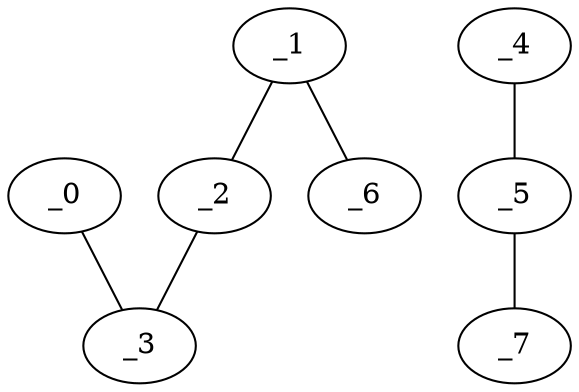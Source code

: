 graph EP1_0148 {
	_0	 [x="1.71792",
		y="2.33976"];
	_3	 [x="0.112025",
		y="2.9837"];
	_0 -- _3;
	_1	 [x="2.25",
		y="0.71"];
	_2	 [x="0.212377",
		y="0.418823"];
	_1 -- _2;
	_6	 [x="1.40857",
		y="0.0450289"];
	_1 -- _6;
	_2 -- _3;
	_4	 [x="0.0411943",
		y="1.986"];
	_5	 [x="1.88",
		y="1.75"];
	_4 -- _5;
	_7	 [x="2.42134",
		y="2.90081"];
	_5 -- _7;
}

